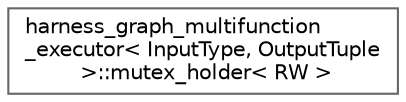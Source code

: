 digraph "类继承关系图"
{
 // LATEX_PDF_SIZE
  bgcolor="transparent";
  edge [fontname=Helvetica,fontsize=10,labelfontname=Helvetica,labelfontsize=10];
  node [fontname=Helvetica,fontsize=10,shape=box,height=0.2,width=0.4];
  rankdir="LR";
  Node0 [id="Node000000",label="harness_graph_multifunction\l_executor\< InputType, OutputTuple\l \>::mutex_holder\< RW \>",height=0.2,width=0.4,color="grey40", fillcolor="white", style="filled",URL="$structharness__graph__multifunction__executor_1_1mutex__holder.html",tooltip=" "];
}
